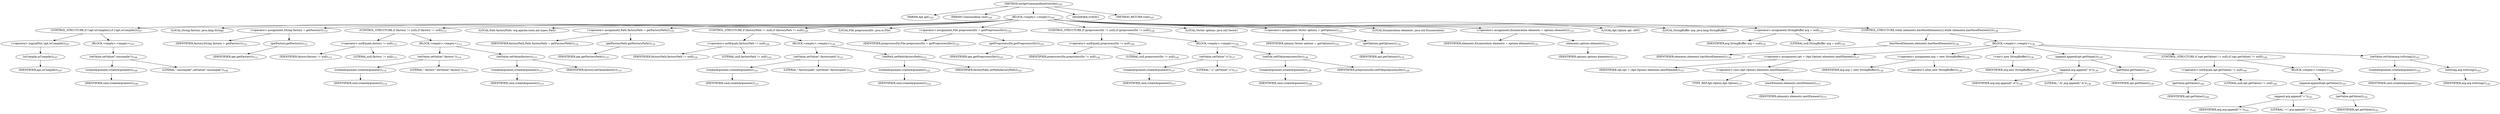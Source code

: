 digraph "setAptCommandlineSwitches" {  
"37" [label = <(METHOD,setAptCommandlineSwitches)<SUB>105</SUB>> ]
"38" [label = <(PARAM,Apt apt)<SUB>105</SUB>> ]
"39" [label = <(PARAM,Commandline cmd)<SUB>105</SUB>> ]
"40" [label = <(BLOCK,&lt;empty&gt;,&lt;empty&gt;)<SUB>105</SUB>> ]
"41" [label = <(CONTROL_STRUCTURE,if (!apt.isCompile()),if (!apt.isCompile()))<SUB>107</SUB>> ]
"42" [label = <(&lt;operator&gt;.logicalNot,!apt.isCompile())<SUB>107</SUB>> ]
"43" [label = <(isCompile,isCompile())<SUB>107</SUB>> ]
"44" [label = <(IDENTIFIER,apt,isCompile())<SUB>107</SUB>> ]
"45" [label = <(BLOCK,&lt;empty&gt;,&lt;empty&gt;)<SUB>107</SUB>> ]
"46" [label = <(setValue,setValue(&quot;-nocompile&quot;))<SUB>108</SUB>> ]
"47" [label = <(createArgument,createArgument())<SUB>108</SUB>> ]
"48" [label = <(IDENTIFIER,cmd,createArgument())<SUB>108</SUB>> ]
"49" [label = <(LITERAL,&quot;-nocompile&quot;,setValue(&quot;-nocompile&quot;))<SUB>108</SUB>> ]
"50" [label = <(LOCAL,String factory: java.lang.String)> ]
"51" [label = <(&lt;operator&gt;.assignment,String factory = getFactory())<SUB>112</SUB>> ]
"52" [label = <(IDENTIFIER,factory,String factory = getFactory())<SUB>112</SUB>> ]
"53" [label = <(getFactory,getFactory())<SUB>112</SUB>> ]
"54" [label = <(IDENTIFIER,apt,getFactory())<SUB>112</SUB>> ]
"55" [label = <(CONTROL_STRUCTURE,if (factory != null),if (factory != null))<SUB>113</SUB>> ]
"56" [label = <(&lt;operator&gt;.notEquals,factory != null)<SUB>113</SUB>> ]
"57" [label = <(IDENTIFIER,factory,factory != null)<SUB>113</SUB>> ]
"58" [label = <(LITERAL,null,factory != null)<SUB>113</SUB>> ]
"59" [label = <(BLOCK,&lt;empty&gt;,&lt;empty&gt;)<SUB>113</SUB>> ]
"60" [label = <(setValue,setValue(&quot;-factory&quot;))<SUB>114</SUB>> ]
"61" [label = <(createArgument,createArgument())<SUB>114</SUB>> ]
"62" [label = <(IDENTIFIER,cmd,createArgument())<SUB>114</SUB>> ]
"63" [label = <(LITERAL,&quot;-factory&quot;,setValue(&quot;-factory&quot;))<SUB>114</SUB>> ]
"64" [label = <(setValue,setValue(factory))<SUB>115</SUB>> ]
"65" [label = <(createArgument,createArgument())<SUB>115</SUB>> ]
"66" [label = <(IDENTIFIER,cmd,createArgument())<SUB>115</SUB>> ]
"67" [label = <(IDENTIFIER,factory,setValue(factory))<SUB>115</SUB>> ]
"68" [label = <(LOCAL,Path factoryPath: org.apache.tools.ant.types.Path)> ]
"69" [label = <(&lt;operator&gt;.assignment,Path factoryPath = getFactoryPath())<SUB>119</SUB>> ]
"70" [label = <(IDENTIFIER,factoryPath,Path factoryPath = getFactoryPath())<SUB>119</SUB>> ]
"71" [label = <(getFactoryPath,getFactoryPath())<SUB>119</SUB>> ]
"72" [label = <(IDENTIFIER,apt,getFactoryPath())<SUB>119</SUB>> ]
"73" [label = <(CONTROL_STRUCTURE,if (factoryPath != null),if (factoryPath != null))<SUB>120</SUB>> ]
"74" [label = <(&lt;operator&gt;.notEquals,factoryPath != null)<SUB>120</SUB>> ]
"75" [label = <(IDENTIFIER,factoryPath,factoryPath != null)<SUB>120</SUB>> ]
"76" [label = <(LITERAL,null,factoryPath != null)<SUB>120</SUB>> ]
"77" [label = <(BLOCK,&lt;empty&gt;,&lt;empty&gt;)<SUB>120</SUB>> ]
"78" [label = <(setValue,setValue(&quot;-factorypath&quot;))<SUB>121</SUB>> ]
"79" [label = <(createArgument,createArgument())<SUB>121</SUB>> ]
"80" [label = <(IDENTIFIER,cmd,createArgument())<SUB>121</SUB>> ]
"81" [label = <(LITERAL,&quot;-factorypath&quot;,setValue(&quot;-factorypath&quot;))<SUB>121</SUB>> ]
"82" [label = <(setPath,setPath(factoryPath))<SUB>122</SUB>> ]
"83" [label = <(createArgument,createArgument())<SUB>122</SUB>> ]
"84" [label = <(IDENTIFIER,cmd,createArgument())<SUB>122</SUB>> ]
"85" [label = <(IDENTIFIER,factoryPath,setPath(factoryPath))<SUB>122</SUB>> ]
"86" [label = <(LOCAL,File preprocessDir: java.io.File)> ]
"87" [label = <(&lt;operator&gt;.assignment,File preprocessDir = getPreprocessDir())<SUB>125</SUB>> ]
"88" [label = <(IDENTIFIER,preprocessDir,File preprocessDir = getPreprocessDir())<SUB>125</SUB>> ]
"89" [label = <(getPreprocessDir,getPreprocessDir())<SUB>125</SUB>> ]
"90" [label = <(IDENTIFIER,apt,getPreprocessDir())<SUB>125</SUB>> ]
"91" [label = <(CONTROL_STRUCTURE,if (preprocessDir != null),if (preprocessDir != null))<SUB>126</SUB>> ]
"92" [label = <(&lt;operator&gt;.notEquals,preprocessDir != null)<SUB>126</SUB>> ]
"93" [label = <(IDENTIFIER,preprocessDir,preprocessDir != null)<SUB>126</SUB>> ]
"94" [label = <(LITERAL,null,preprocessDir != null)<SUB>126</SUB>> ]
"95" [label = <(BLOCK,&lt;empty&gt;,&lt;empty&gt;)<SUB>126</SUB>> ]
"96" [label = <(setValue,setValue(&quot;-s&quot;))<SUB>127</SUB>> ]
"97" [label = <(createArgument,createArgument())<SUB>127</SUB>> ]
"98" [label = <(IDENTIFIER,cmd,createArgument())<SUB>127</SUB>> ]
"99" [label = <(LITERAL,&quot;-s&quot;,setValue(&quot;-s&quot;))<SUB>127</SUB>> ]
"100" [label = <(setFile,setFile(preprocessDir))<SUB>128</SUB>> ]
"101" [label = <(createArgument,createArgument())<SUB>128</SUB>> ]
"102" [label = <(IDENTIFIER,cmd,createArgument())<SUB>128</SUB>> ]
"103" [label = <(IDENTIFIER,preprocessDir,setFile(preprocessDir))<SUB>128</SUB>> ]
"104" [label = <(LOCAL,Vector options: java.util.Vector)> ]
"105" [label = <(&lt;operator&gt;.assignment,Vector options = getOptions())<SUB>132</SUB>> ]
"106" [label = <(IDENTIFIER,options,Vector options = getOptions())<SUB>132</SUB>> ]
"107" [label = <(getOptions,getOptions())<SUB>132</SUB>> ]
"108" [label = <(IDENTIFIER,apt,getOptions())<SUB>132</SUB>> ]
"109" [label = <(LOCAL,Enumeration elements: java.util.Enumeration)> ]
"110" [label = <(&lt;operator&gt;.assignment,Enumeration elements = options.elements())<SUB>133</SUB>> ]
"111" [label = <(IDENTIFIER,elements,Enumeration elements = options.elements())<SUB>133</SUB>> ]
"112" [label = <(elements,options.elements())<SUB>133</SUB>> ]
"113" [label = <(IDENTIFIER,options,options.elements())<SUB>133</SUB>> ]
"114" [label = <(LOCAL,Apt.Option opt: ANY)> ]
"6" [label = <(LOCAL,StringBuffer arg: java.lang.StringBuffer)> ]
"115" [label = <(&lt;operator&gt;.assignment,StringBuffer arg = null)<SUB>135</SUB>> ]
"116" [label = <(IDENTIFIER,arg,StringBuffer arg = null)<SUB>135</SUB>> ]
"117" [label = <(LITERAL,null,StringBuffer arg = null)<SUB>135</SUB>> ]
"118" [label = <(CONTROL_STRUCTURE,while (elements.hasMoreElements()),while (elements.hasMoreElements()))<SUB>136</SUB>> ]
"119" [label = <(hasMoreElements,elements.hasMoreElements())<SUB>136</SUB>> ]
"120" [label = <(IDENTIFIER,elements,elements.hasMoreElements())<SUB>136</SUB>> ]
"121" [label = <(BLOCK,&lt;empty&gt;,&lt;empty&gt;)<SUB>136</SUB>> ]
"122" [label = <(&lt;operator&gt;.assignment,opt = (Apt.Option) elements.nextElement())<SUB>137</SUB>> ]
"123" [label = <(IDENTIFIER,opt,opt = (Apt.Option) elements.nextElement())<SUB>137</SUB>> ]
"124" [label = <(&lt;operator&gt;.cast,(Apt.Option) elements.nextElement())<SUB>137</SUB>> ]
"125" [label = <(TYPE_REF,Apt.Option,Apt.Option)<SUB>137</SUB>> ]
"126" [label = <(nextElement,elements.nextElement())<SUB>137</SUB>> ]
"127" [label = <(IDENTIFIER,elements,elements.nextElement())<SUB>137</SUB>> ]
"128" [label = <(&lt;operator&gt;.assignment,arg = new StringBuffer())<SUB>138</SUB>> ]
"129" [label = <(IDENTIFIER,arg,arg = new StringBuffer())<SUB>138</SUB>> ]
"130" [label = <(&lt;operator&gt;.alloc,new StringBuffer())<SUB>138</SUB>> ]
"131" [label = <(&lt;init&gt;,new StringBuffer())<SUB>138</SUB>> ]
"5" [label = <(IDENTIFIER,arg,new StringBuffer())<SUB>138</SUB>> ]
"132" [label = <(append,append(opt.getName()))<SUB>139</SUB>> ]
"133" [label = <(append,arg.append(&quot;-A&quot;))<SUB>139</SUB>> ]
"134" [label = <(IDENTIFIER,arg,arg.append(&quot;-A&quot;))<SUB>139</SUB>> ]
"135" [label = <(LITERAL,&quot;-A&quot;,arg.append(&quot;-A&quot;))<SUB>139</SUB>> ]
"136" [label = <(getName,getName())<SUB>139</SUB>> ]
"137" [label = <(IDENTIFIER,opt,getName())<SUB>139</SUB>> ]
"138" [label = <(CONTROL_STRUCTURE,if (opt.getValue() != null),if (opt.getValue() != null))<SUB>140</SUB>> ]
"139" [label = <(&lt;operator&gt;.notEquals,opt.getValue() != null)<SUB>140</SUB>> ]
"140" [label = <(getValue,getValue())<SUB>140</SUB>> ]
"141" [label = <(IDENTIFIER,opt,getValue())<SUB>140</SUB>> ]
"142" [label = <(LITERAL,null,opt.getValue() != null)<SUB>140</SUB>> ]
"143" [label = <(BLOCK,&lt;empty&gt;,&lt;empty&gt;)<SUB>140</SUB>> ]
"144" [label = <(append,append(opt.getValue()))<SUB>141</SUB>> ]
"145" [label = <(append,arg.append(&quot;=&quot;))<SUB>141</SUB>> ]
"146" [label = <(IDENTIFIER,arg,arg.append(&quot;=&quot;))<SUB>141</SUB>> ]
"147" [label = <(LITERAL,&quot;=&quot;,arg.append(&quot;=&quot;))<SUB>141</SUB>> ]
"148" [label = <(getValue,getValue())<SUB>141</SUB>> ]
"149" [label = <(IDENTIFIER,opt,getValue())<SUB>141</SUB>> ]
"150" [label = <(setValue,setValue(arg.toString()))<SUB>143</SUB>> ]
"151" [label = <(createArgument,createArgument())<SUB>143</SUB>> ]
"152" [label = <(IDENTIFIER,cmd,createArgument())<SUB>143</SUB>> ]
"153" [label = <(toString,arg.toString())<SUB>143</SUB>> ]
"154" [label = <(IDENTIFIER,arg,arg.toString())<SUB>143</SUB>> ]
"155" [label = <(MODIFIER,STATIC)> ]
"156" [label = <(METHOD_RETURN,void)<SUB>105</SUB>> ]
  "37" -> "38" 
  "37" -> "39" 
  "37" -> "40" 
  "37" -> "155" 
  "37" -> "156" 
  "40" -> "41" 
  "40" -> "50" 
  "40" -> "51" 
  "40" -> "55" 
  "40" -> "68" 
  "40" -> "69" 
  "40" -> "73" 
  "40" -> "86" 
  "40" -> "87" 
  "40" -> "91" 
  "40" -> "104" 
  "40" -> "105" 
  "40" -> "109" 
  "40" -> "110" 
  "40" -> "114" 
  "40" -> "6" 
  "40" -> "115" 
  "40" -> "118" 
  "41" -> "42" 
  "41" -> "45" 
  "42" -> "43" 
  "43" -> "44" 
  "45" -> "46" 
  "46" -> "47" 
  "46" -> "49" 
  "47" -> "48" 
  "51" -> "52" 
  "51" -> "53" 
  "53" -> "54" 
  "55" -> "56" 
  "55" -> "59" 
  "56" -> "57" 
  "56" -> "58" 
  "59" -> "60" 
  "59" -> "64" 
  "60" -> "61" 
  "60" -> "63" 
  "61" -> "62" 
  "64" -> "65" 
  "64" -> "67" 
  "65" -> "66" 
  "69" -> "70" 
  "69" -> "71" 
  "71" -> "72" 
  "73" -> "74" 
  "73" -> "77" 
  "74" -> "75" 
  "74" -> "76" 
  "77" -> "78" 
  "77" -> "82" 
  "78" -> "79" 
  "78" -> "81" 
  "79" -> "80" 
  "82" -> "83" 
  "82" -> "85" 
  "83" -> "84" 
  "87" -> "88" 
  "87" -> "89" 
  "89" -> "90" 
  "91" -> "92" 
  "91" -> "95" 
  "92" -> "93" 
  "92" -> "94" 
  "95" -> "96" 
  "95" -> "100" 
  "96" -> "97" 
  "96" -> "99" 
  "97" -> "98" 
  "100" -> "101" 
  "100" -> "103" 
  "101" -> "102" 
  "105" -> "106" 
  "105" -> "107" 
  "107" -> "108" 
  "110" -> "111" 
  "110" -> "112" 
  "112" -> "113" 
  "115" -> "116" 
  "115" -> "117" 
  "118" -> "119" 
  "118" -> "121" 
  "119" -> "120" 
  "121" -> "122" 
  "121" -> "128" 
  "121" -> "131" 
  "121" -> "132" 
  "121" -> "138" 
  "121" -> "150" 
  "122" -> "123" 
  "122" -> "124" 
  "124" -> "125" 
  "124" -> "126" 
  "126" -> "127" 
  "128" -> "129" 
  "128" -> "130" 
  "131" -> "5" 
  "132" -> "133" 
  "132" -> "136" 
  "133" -> "134" 
  "133" -> "135" 
  "136" -> "137" 
  "138" -> "139" 
  "138" -> "143" 
  "139" -> "140" 
  "139" -> "142" 
  "140" -> "141" 
  "143" -> "144" 
  "144" -> "145" 
  "144" -> "148" 
  "145" -> "146" 
  "145" -> "147" 
  "148" -> "149" 
  "150" -> "151" 
  "150" -> "153" 
  "151" -> "152" 
  "153" -> "154" 
}
